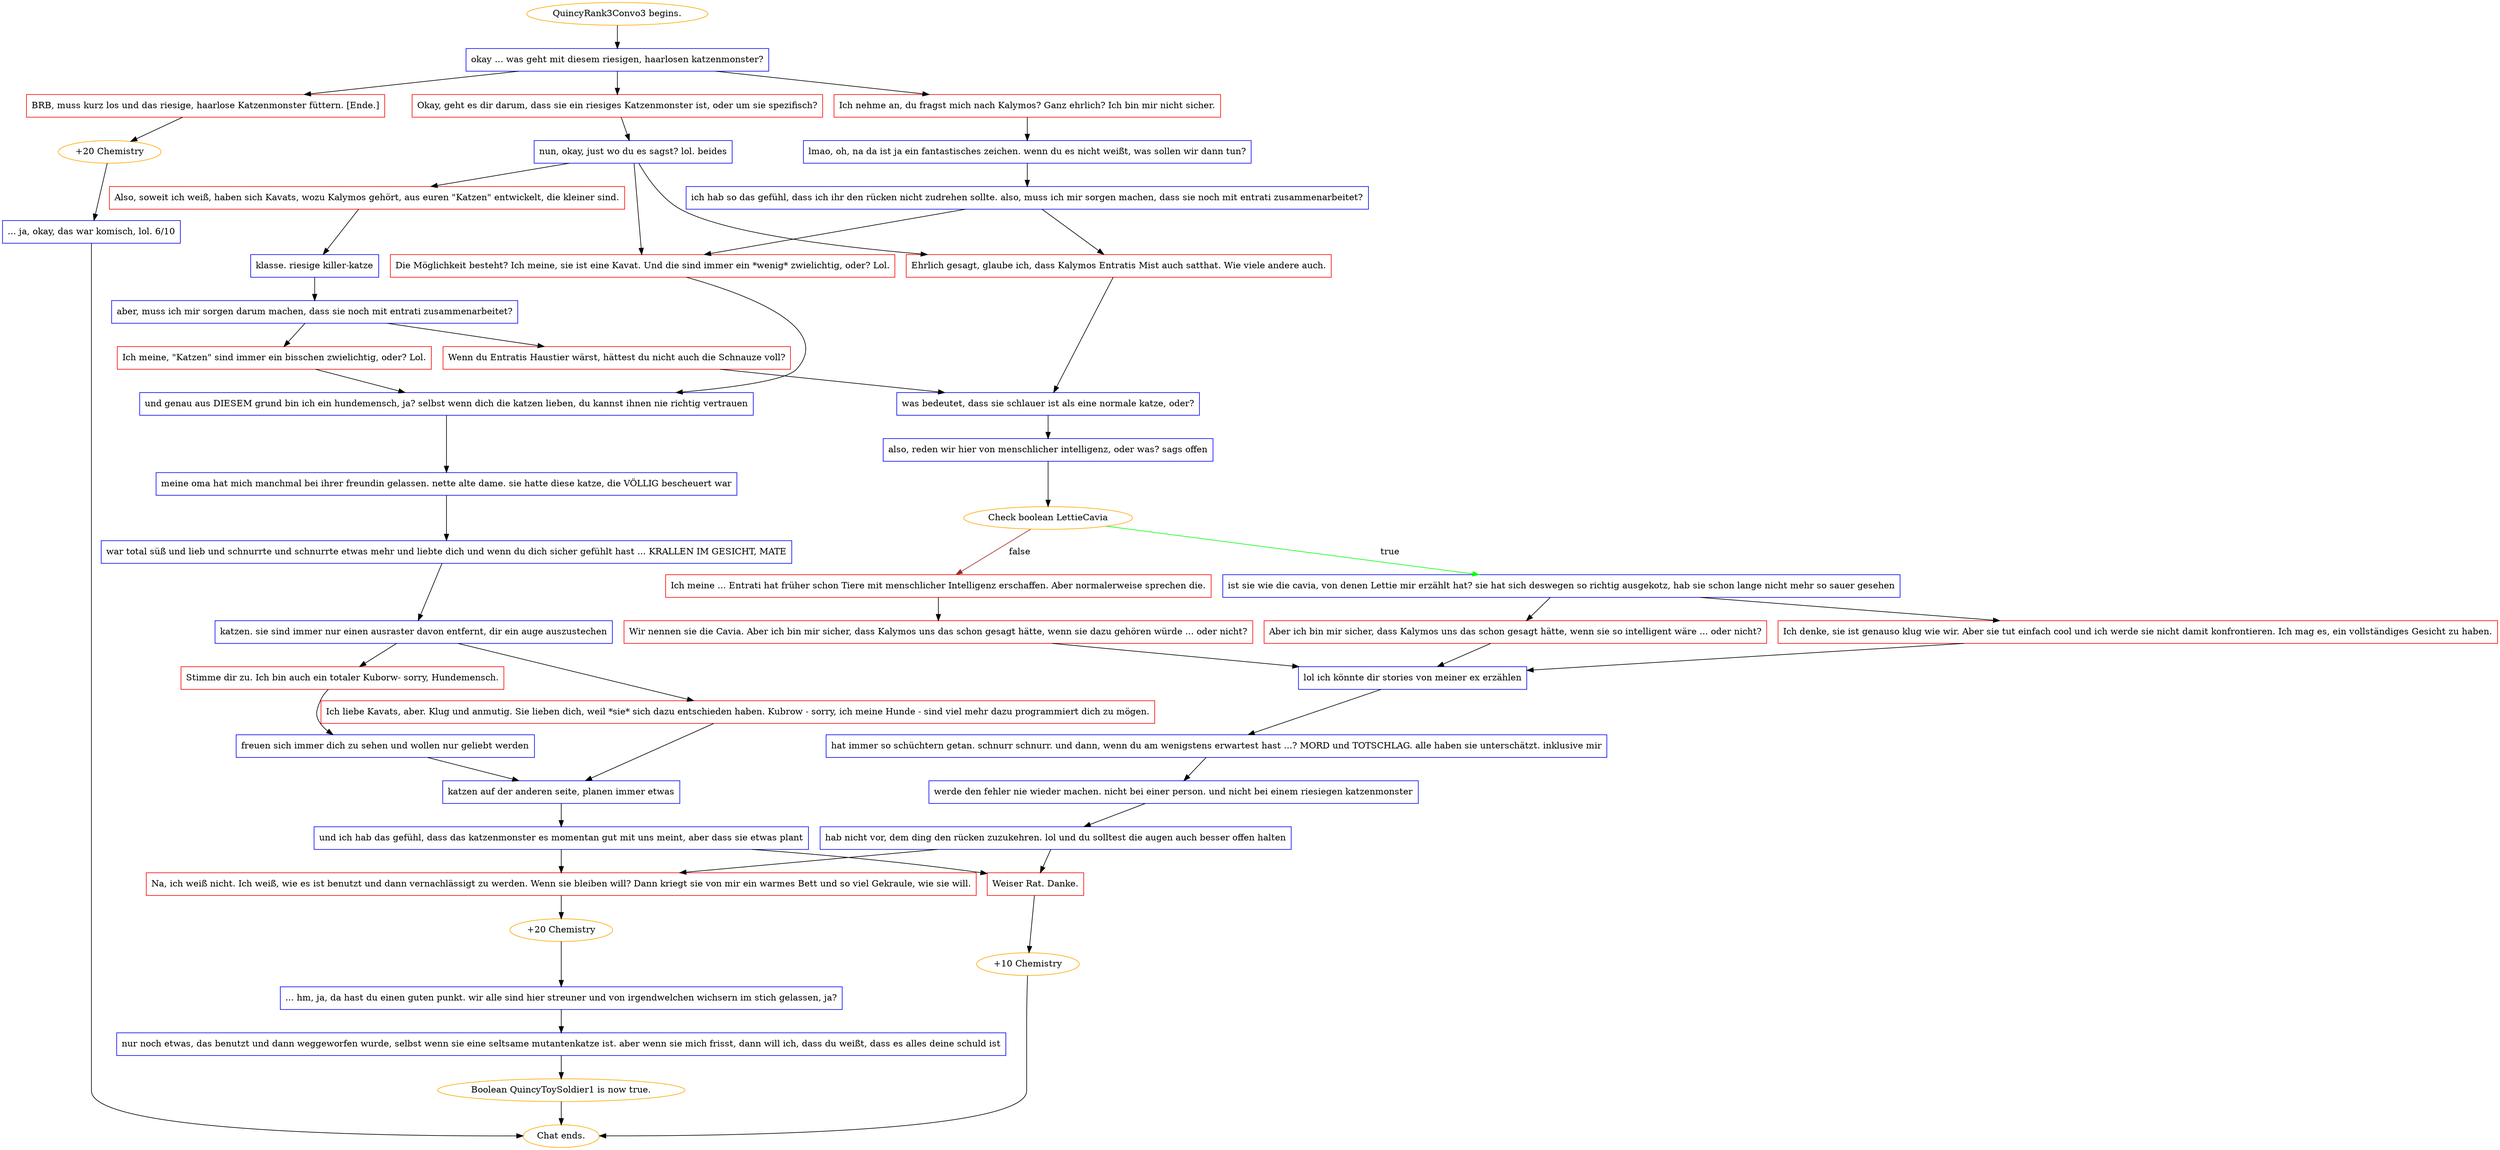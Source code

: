 digraph {
	"QuincyRank3Convo3 begins." [color=orange];
		"QuincyRank3Convo3 begins." -> j4272347961;
	j4272347961 [label="okay ... was geht mit diesem riesigen, haarlosen katzenmonster?",shape=box,color=blue];
		j4272347961 -> j2836624040;
		j4272347961 -> j852741544;
		j4272347961 -> j1394236495;
	j2836624040 [label="Ich nehme an, du fragst mich nach Kalymos? Ganz ehrlich? Ich bin mir nicht sicher.",shape=box,color=red];
		j2836624040 -> j877370523;
	j852741544 [label="Okay, geht es dir darum, dass sie ein riesiges Katzenmonster ist, oder um sie spezifisch?",shape=box,color=red];
		j852741544 -> j2391763957;
	j1394236495 [label="BRB, muss kurz los und das riesige, haarlose Katzenmonster füttern. [Ende.]",shape=box,color=red];
		j1394236495 -> j4076120252;
	j877370523 [label="lmao, oh, na da ist ja ein fantastisches zeichen. wenn du es nicht weißt, was sollen wir dann tun?",shape=box,color=blue];
		j877370523 -> j656685766;
	j2391763957 [label="nun, okay, just wo du es sagst? lol. beides",shape=box,color=blue];
		j2391763957 -> j3166025980;
		j2391763957 -> j678449601;
		j2391763957 -> j3074132935;
	j4076120252 [label="+20 Chemistry",color=orange];
		j4076120252 -> j34986795;
	j656685766 [label="ich hab so das gefühl, dass ich ihr den rücken nicht zudrehen sollte. also, muss ich mir sorgen machen, dass sie noch mit entrati zusammenarbeitet?",shape=box,color=blue];
		j656685766 -> j3074132935;
		j656685766 -> j678449601;
	j3166025980 [label="Also, soweit ich weiß, haben sich Kavats, wozu Kalymos gehört, aus euren \"Katzen\" entwickelt, die kleiner sind.",shape=box,color=red];
		j3166025980 -> j785858658;
	j678449601 [label="Ehrlich gesagt, glaube ich, dass Kalymos Entratis Mist auch satthat. Wie viele andere auch.",shape=box,color=red];
		j678449601 -> j262444208;
	j3074132935 [label="Die Möglichkeit besteht? Ich meine, sie ist eine Kavat. Und die sind immer ein *wenig* zwielichtig, oder? Lol.",shape=box,color=red];
		j3074132935 -> j3544012075;
	j34986795 [label="... ja, okay, das war komisch, lol. 6/10",shape=box,color=blue];
		j34986795 -> "Chat ends.";
	j785858658 [label="klasse. riesige killer-katze",shape=box,color=blue];
		j785858658 -> j3361204582;
	j262444208 [label="was bedeutet, dass sie schlauer ist als eine normale katze, oder?",shape=box,color=blue];
		j262444208 -> j135168899;
	j3544012075 [label="und genau aus DIESEM grund bin ich ein hundemensch, ja? selbst wenn dich die katzen lieben, du kannst ihnen nie richtig vertrauen",shape=box,color=blue];
		j3544012075 -> j3298348647;
	"Chat ends." [color=orange];
	j3361204582 [label="aber, muss ich mir sorgen darum machen, dass sie noch mit entrati zusammenarbeitet?",shape=box,color=blue];
		j3361204582 -> j671915820;
		j3361204582 -> j3867747280;
	j135168899 [label="also, reden wir hier von menschlicher intelligenz, oder was? sags offen",shape=box,color=blue];
		j135168899 -> j86583382;
	j3298348647 [label="meine oma hat mich manchmal bei ihrer freundin gelassen. nette alte dame. sie hatte diese katze, die VÖLLIG bescheuert war",shape=box,color=blue];
		j3298348647 -> j1608260899;
	j671915820 [label="Ich meine, \"Katzen\" sind immer ein bisschen zwielichtig, oder? Lol.",shape=box,color=red];
		j671915820 -> j3544012075;
	j3867747280 [label="Wenn du Entratis Haustier wärst, hättest du nicht auch die Schnauze voll?",shape=box,color=red];
		j3867747280 -> j262444208;
	j86583382 [label="Check boolean LettieCavia",color=orange];
		j86583382 -> j3870153267 [label=true,color=green];
		j86583382 -> j2861461533 [label=false,color=brown];
	j1608260899 [label="war total süß und lieb und schnurrte und schnurrte etwas mehr und liebte dich und wenn du dich sicher gefühlt hast ... KRALLEN IM GESICHT, MATE",shape=box,color=blue];
		j1608260899 -> j456313657;
	j3870153267 [label="ist sie wie die cavia, von denen Lettie mir erzählt hat? sie hat sich deswegen so richtig ausgekotz, hab sie schon lange nicht mehr so sauer gesehen",shape=box,color=blue];
		j3870153267 -> j1905556127;
		j3870153267 -> j1890210899;
	j2861461533 [label="Ich meine ... Entrati hat früher schon Tiere mit menschlicher Intelligenz erschaffen. Aber normalerweise sprechen die.",shape=box,color=red];
		j2861461533 -> j2031874739;
	j456313657 [label="katzen. sie sind immer nur einen ausraster davon entfernt, dir ein auge auszustechen",shape=box,color=blue];
		j456313657 -> j1241948983;
		j456313657 -> j3796303547;
	j1905556127 [label="Ich denke, sie ist genauso klug wie wir. Aber sie tut einfach cool und ich werde sie nicht damit konfrontieren. Ich mag es, ein vollständiges Gesicht zu haben.",shape=box,color=red];
		j1905556127 -> j2834888539;
	j1890210899 [label="Aber ich bin mir sicher, dass Kalymos uns das schon gesagt hätte, wenn sie so intelligent wäre ... oder nicht?",shape=box,color=red];
		j1890210899 -> j2834888539;
	j2031874739 [label="Wir nennen sie die Cavia. Aber ich bin mir sicher, dass Kalymos uns das schon gesagt hätte, wenn sie dazu gehören würde ... oder nicht?",shape=box,color=red];
		j2031874739 -> j2834888539;
	j1241948983 [label="Ich liebe Kavats, aber. Klug und anmutig. Sie lieben dich, weil *sie* sich dazu entschieden haben. Kubrow - sorry, ich meine Hunde - sind viel mehr dazu programmiert dich zu mögen.",shape=box,color=red];
		j1241948983 -> j2089816538;
	j3796303547 [label="Stimme dir zu. Ich bin auch ein totaler Kuborw- sorry, Hundemensch.",shape=box,color=red];
		j3796303547 -> j253829061;
	j2834888539 [label="lol ich könnte dir stories von meiner ex erzählen",shape=box,color=blue];
		j2834888539 -> j4097908087;
	j2089816538 [label="katzen auf der anderen seite, planen immer etwas",shape=box,color=blue];
		j2089816538 -> j292678576;
	j253829061 [label="freuen sich immer dich zu sehen und wollen nur geliebt werden",shape=box,color=blue];
		j253829061 -> j2089816538;
	j4097908087 [label="hat immer so schüchtern getan. schnurr schnurr. und dann, wenn du am wenigstens erwartest hast ...? MORD und TOTSCHLAG. alle haben sie unterschätzt. inklusive mir",shape=box,color=blue];
		j4097908087 -> j3016697827;
	j292678576 [label="und ich hab das gefühl, dass das katzenmonster es momentan gut mit uns meint, aber dass sie etwas plant",shape=box,color=blue];
		j292678576 -> j2520486435;
		j292678576 -> j1390356567;
	j3016697827 [label="werde den fehler nie wieder machen. nicht bei einer person. und nicht bei einem riesiegen katzenmonster",shape=box,color=blue];
		j3016697827 -> j503662770;
	j2520486435 [label="Na, ich weiß nicht. Ich weiß, wie es ist benutzt und dann vernachlässigt zu werden. Wenn sie bleiben will? Dann kriegt sie von mir ein warmes Bett und so viel Gekraule, wie sie will.",shape=box,color=red];
		j2520486435 -> j3035666793;
	j1390356567 [label="Weiser Rat. Danke.",shape=box,color=red];
		j1390356567 -> j1933300832;
	j503662770 [label="hab nicht vor, dem ding den rücken zuzukehren. lol und du solltest die augen auch besser offen halten",shape=box,color=blue];
		j503662770 -> j2520486435;
		j503662770 -> j1390356567;
	j3035666793 [label="+20 Chemistry",color=orange];
		j3035666793 -> j344755622;
	j1933300832 [label="+10 Chemistry",color=orange];
		j1933300832 -> "Chat ends.";
	j344755622 [label="... hm, ja, da hast du einen guten punkt. wir alle sind hier streuner und von irgendwelchen wichsern im stich gelassen, ja?",shape=box,color=blue];
		j344755622 -> j2701406009;
	j2701406009 [label="nur noch etwas, das benutzt und dann weggeworfen wurde, selbst wenn sie eine seltsame mutantenkatze ist. aber wenn sie mich frisst, dann will ich, dass du weißt, dass es alles deine schuld ist",shape=box,color=blue];
		j2701406009 -> j1556831990;
	j1556831990 [label="Boolean QuincyToySoldier1 is now true.",color=orange];
		j1556831990 -> "Chat ends.";
}